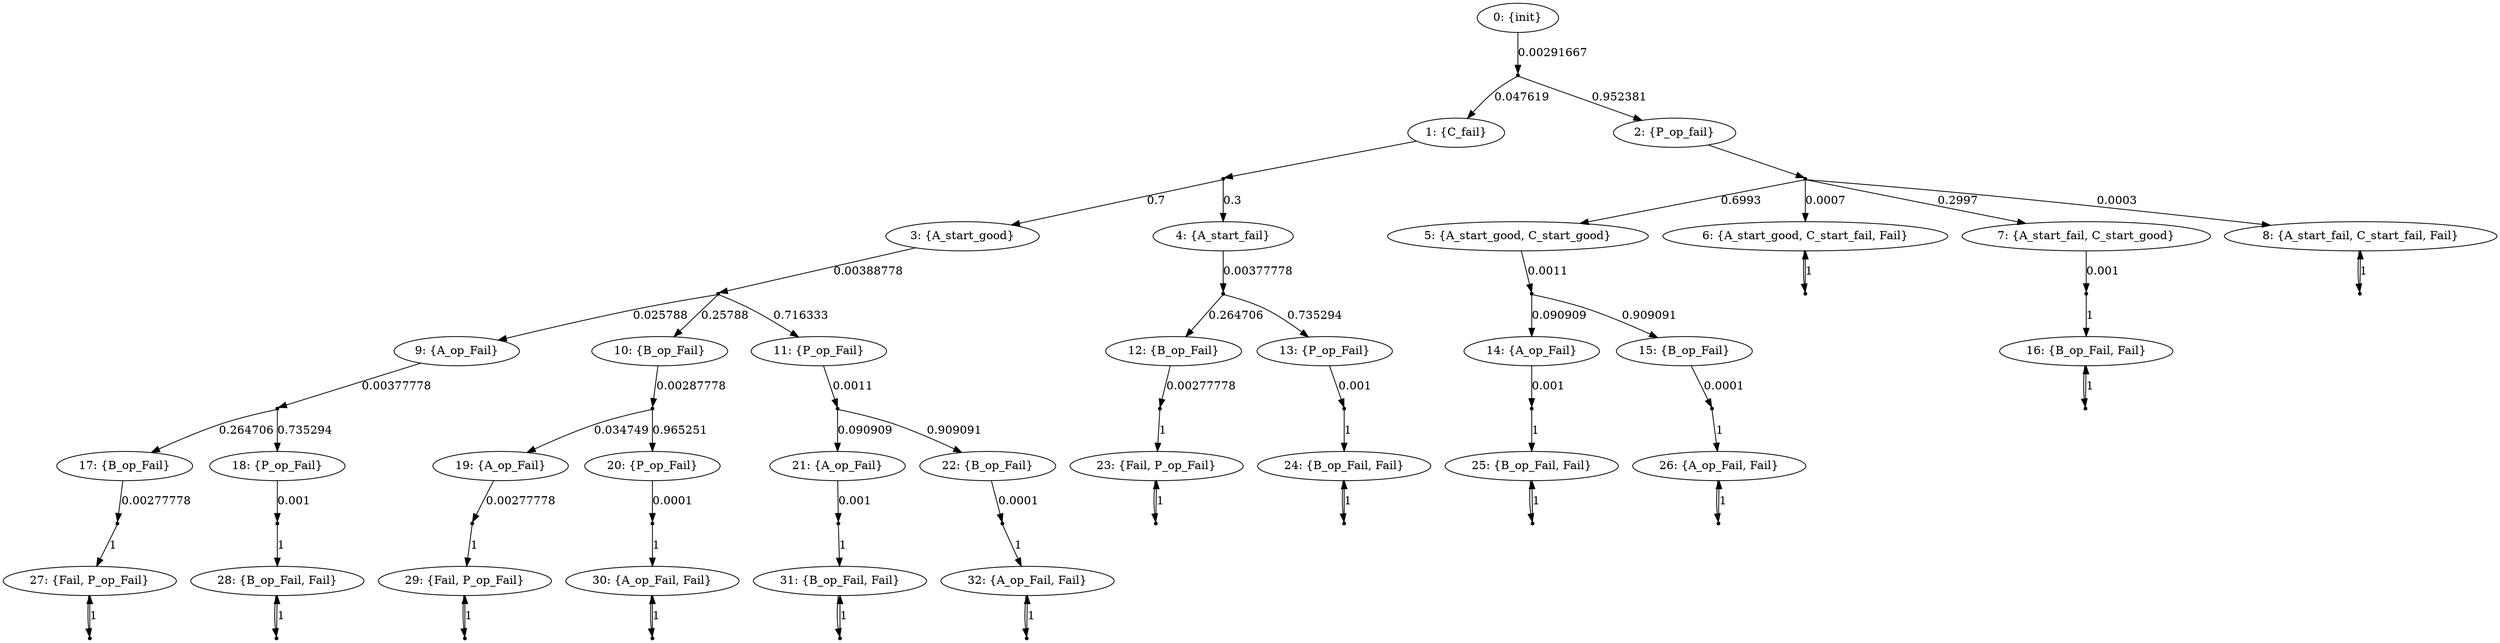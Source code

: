 digraph model {
	0 [ label = "0: {init}" ];
	1 [ label = "1: {C_fail}" ];
	2 [ label = "2: {P_op_fail}" ];
	3 [ label = "3: {A_start_good}" ];
	4 [ label = "4: {A_start_fail}" ];
	5 [ label = "5: {A_start_good, C_start_good}" ];
	6 [ label = "6: {A_start_good, C_start_fail, Fail}" ];
	7 [ label = "7: {A_start_fail, C_start_good}" ];
	8 [ label = "8: {A_start_fail, C_start_fail, Fail}" ];
	9 [ label = "9: {A_op_Fail}" ];
	10 [ label = "10: {B_op_Fail}" ];
	11 [ label = "11: {P_op_Fail}" ];
	12 [ label = "12: {B_op_Fail}" ];
	13 [ label = "13: {P_op_Fail}" ];
	14 [ label = "14: {A_op_Fail}" ];
	15 [ label = "15: {B_op_Fail}" ];
	16 [ label = "16: {B_op_Fail, Fail}" ];
	17 [ label = "17: {B_op_Fail}" ];
	18 [ label = "18: {P_op_Fail}" ];
	19 [ label = "19: {A_op_Fail}" ];
	20 [ label = "20: {P_op_Fail}" ];
	21 [ label = "21: {A_op_Fail}" ];
	22 [ label = "22: {B_op_Fail}" ];
	23 [ label = "23: {Fail, P_op_Fail}" ];
	24 [ label = "24: {B_op_Fail, Fail}" ];
	25 [ label = "25: {B_op_Fail, Fail}" ];
	26 [ label = "26: {A_op_Fail, Fail}" ];
	27 [ label = "27: {Fail, P_op_Fail}" ];
	28 [ label = "28: {B_op_Fail, Fail}" ];
	29 [ label = "29: {Fail, P_op_Fail}" ];
	30 [ label = "30: {A_op_Fail, Fail}" ];
	31 [ label = "31: {B_op_Fail, Fail}" ];
	32 [ label = "32: {A_op_Fail, Fail}" ];
	"0c0" [shape = "point"];
	0 -> "0c0" [ label = "0.00291667"]
;
	"0c0" -> 1 [ label= "0.047619" ];
	"0c0" -> 2 [ label= "0.952381" ];
	"1c0" [shape = "point"];
	1 -> "1c0";
	"1c0" -> 3 [ label= "0.7" ];
	"1c0" -> 4 [ label= "0.3" ];
	"2c0" [shape = "point"];
	2 -> "2c0";
	"2c0" -> 5 [ label= "0.6993" ];
	"2c0" -> 6 [ label= "0.0007" ];
	"2c0" -> 7 [ label= "0.2997" ];
	"2c0" -> 8 [ label= "0.0003" ];
	"3c0" [shape = "point"];
	3 -> "3c0" [ label = "0.00388778"]
;
	"3c0" -> 9 [ label= "0.025788" ];
	"3c0" -> 10 [ label= "0.25788" ];
	"3c0" -> 11 [ label= "0.716333" ];
	"4c0" [shape = "point"];
	4 -> "4c0" [ label = "0.00377778"]
;
	"4c0" -> 12 [ label= "0.264706" ];
	"4c0" -> 13 [ label= "0.735294" ];
	"5c0" [shape = "point"];
	5 -> "5c0" [ label = "0.0011"]
;
	"5c0" -> 14 [ label= "0.090909" ];
	"5c0" -> 15 [ label= "0.909091" ];
	"6c0" [shape = "point"];
	6 -> "6c0";
	"6c0" -> 6 [ label= "1" ];
	"7c0" [shape = "point"];
	7 -> "7c0" [ label = "0.001"]
;
	"7c0" -> 16 [ label= "1" ];
	"8c0" [shape = "point"];
	8 -> "8c0";
	"8c0" -> 8 [ label= "1" ];
	"9c0" [shape = "point"];
	9 -> "9c0" [ label = "0.00377778"]
;
	"9c0" -> 17 [ label= "0.264706" ];
	"9c0" -> 18 [ label= "0.735294" ];
	"10c0" [shape = "point"];
	10 -> "10c0" [ label = "0.00287778"]
;
	"10c0" -> 19 [ label= "0.034749" ];
	"10c0" -> 20 [ label= "0.965251" ];
	"11c0" [shape = "point"];
	11 -> "11c0" [ label = "0.0011"]
;
	"11c0" -> 21 [ label= "0.090909" ];
	"11c0" -> 22 [ label= "0.909091" ];
	"12c0" [shape = "point"];
	12 -> "12c0" [ label = "0.00277778"]
;
	"12c0" -> 23 [ label= "1" ];
	"13c0" [shape = "point"];
	13 -> "13c0" [ label = "0.001"]
;
	"13c0" -> 24 [ label= "1" ];
	"14c0" [shape = "point"];
	14 -> "14c0" [ label = "0.001"]
;
	"14c0" -> 25 [ label= "1" ];
	"15c0" [shape = "point"];
	15 -> "15c0" [ label = "0.0001"]
;
	"15c0" -> 26 [ label= "1" ];
	"16c0" [shape = "point"];
	16 -> "16c0";
	"16c0" -> 16 [ label= "1" ];
	"17c0" [shape = "point"];
	17 -> "17c0" [ label = "0.00277778"]
;
	"17c0" -> 27 [ label= "1" ];
	"18c0" [shape = "point"];
	18 -> "18c0" [ label = "0.001"]
;
	"18c0" -> 28 [ label= "1" ];
	"19c0" [shape = "point"];
	19 -> "19c0" [ label = "0.00277778"]
;
	"19c0" -> 29 [ label= "1" ];
	"20c0" [shape = "point"];
	20 -> "20c0" [ label = "0.0001"]
;
	"20c0" -> 30 [ label= "1" ];
	"21c0" [shape = "point"];
	21 -> "21c0" [ label = "0.001"]
;
	"21c0" -> 31 [ label= "1" ];
	"22c0" [shape = "point"];
	22 -> "22c0" [ label = "0.0001"]
;
	"22c0" -> 32 [ label= "1" ];
	"23c0" [shape = "point"];
	23 -> "23c0";
	"23c0" -> 23 [ label= "1" ];
	"24c0" [shape = "point"];
	24 -> "24c0";
	"24c0" -> 24 [ label= "1" ];
	"25c0" [shape = "point"];
	25 -> "25c0";
	"25c0" -> 25 [ label= "1" ];
	"26c0" [shape = "point"];
	26 -> "26c0";
	"26c0" -> 26 [ label= "1" ];
	"27c0" [shape = "point"];
	27 -> "27c0";
	"27c0" -> 27 [ label= "1" ];
	"28c0" [shape = "point"];
	28 -> "28c0";
	"28c0" -> 28 [ label= "1" ];
	"29c0" [shape = "point"];
	29 -> "29c0";
	"29c0" -> 29 [ label= "1" ];
	"30c0" [shape = "point"];
	30 -> "30c0";
	"30c0" -> 30 [ label= "1" ];
	"31c0" [shape = "point"];
	31 -> "31c0";
	"31c0" -> 31 [ label= "1" ];
	"32c0" [shape = "point"];
	32 -> "32c0";
	"32c0" -> 32 [ label= "1" ];
}
